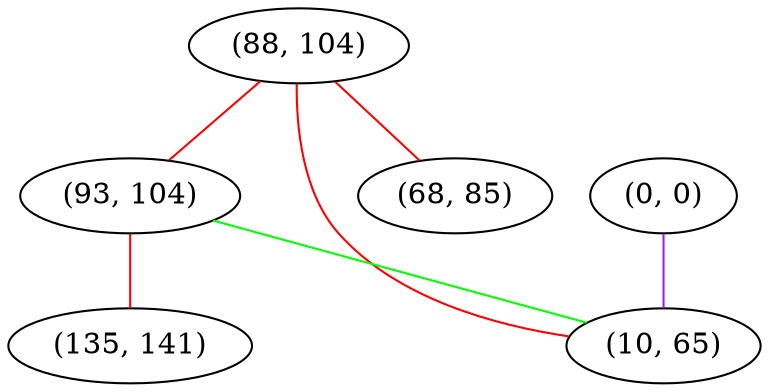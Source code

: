 graph "" {
"(88, 104)";
"(93, 104)";
"(135, 141)";
"(0, 0)";
"(10, 65)";
"(68, 85)";
"(88, 104)" -- "(68, 85)"  [color=red, key=0, weight=1];
"(88, 104)" -- "(93, 104)"  [color=red, key=0, weight=1];
"(88, 104)" -- "(10, 65)"  [color=red, key=0, weight=1];
"(93, 104)" -- "(135, 141)"  [color=red, key=0, weight=1];
"(93, 104)" -- "(10, 65)"  [color=green, key=0, weight=2];
"(0, 0)" -- "(10, 65)"  [color=purple, key=0, weight=4];
}
